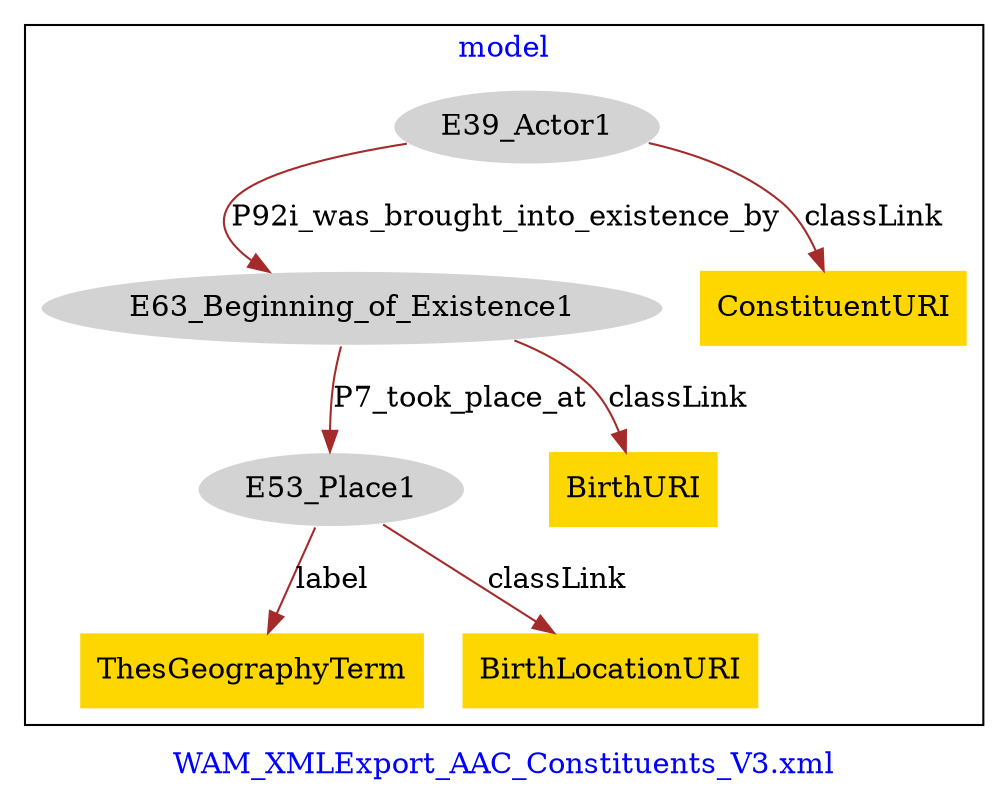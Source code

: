 digraph n0 {
fontcolor="blue"
remincross="true"
label="WAM_XMLExport_AAC_Constituents_V3.xml"
subgraph cluster {
label="model"
n2[style="filled",color="white",fillcolor="lightgray",label="E39_Actor1"];
n3[style="filled",color="white",fillcolor="lightgray",label="E63_Beginning_of_Existence1"];
n4[style="filled",color="white",fillcolor="lightgray",label="E53_Place1"];
n5[shape="plaintext",style="filled",fillcolor="gold",label="ThesGeographyTerm"];
n6[shape="plaintext",style="filled",fillcolor="gold",label="BirthLocationURI"];
n7[shape="plaintext",style="filled",fillcolor="gold",label="ConstituentURI"];
n8[shape="plaintext",style="filled",fillcolor="gold",label="BirthURI"];
}
n2 -> n3[color="brown",fontcolor="black",label="P92i_was_brought_into_existence_by"]
n3 -> n4[color="brown",fontcolor="black",label="P7_took_place_at"]
n4 -> n5[color="brown",fontcolor="black",label="label"]
n4 -> n6[color="brown",fontcolor="black",label="classLink"]
n2 -> n7[color="brown",fontcolor="black",label="classLink"]
n3 -> n8[color="brown",fontcolor="black",label="classLink"]
}
